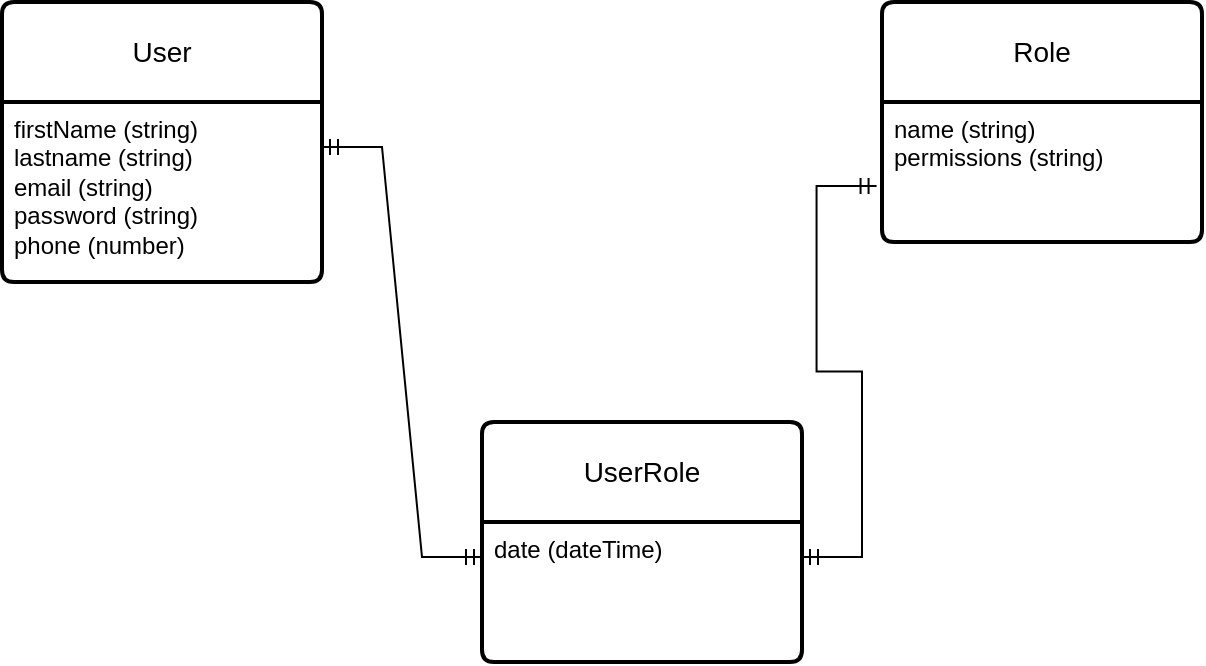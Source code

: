 <mxfile version="22.1.0" type="device">
  <diagram name="Page-1" id="11e8WFTpu3RErJPJoLgi">
    <mxGraphModel dx="954" dy="630" grid="1" gridSize="10" guides="1" tooltips="1" connect="1" arrows="1" fold="1" page="1" pageScale="1" pageWidth="850" pageHeight="1100" math="0" shadow="0">
      <root>
        <mxCell id="0" />
        <mxCell id="1" parent="0" />
        <mxCell id="lcPp649KMygon1hs5kc5-1" value="User" style="swimlane;childLayout=stackLayout;horizontal=1;startSize=50;horizontalStack=0;rounded=1;fontSize=14;fontStyle=0;strokeWidth=2;resizeParent=0;resizeLast=1;shadow=0;dashed=0;align=center;arcSize=4;whiteSpace=wrap;html=1;" parent="1" vertex="1">
          <mxGeometry x="60" y="50" width="160" height="140" as="geometry" />
        </mxCell>
        <mxCell id="lcPp649KMygon1hs5kc5-2" value="firstName (string)&lt;br&gt;lastname (string)&lt;br&gt;email (string)&lt;br&gt;password (string)&lt;br&gt;phone (number)" style="align=left;strokeColor=none;fillColor=none;spacingLeft=4;fontSize=12;verticalAlign=top;resizable=0;rotatable=0;part=1;html=1;" parent="lcPp649KMygon1hs5kc5-1" vertex="1">
          <mxGeometry y="50" width="160" height="90" as="geometry" />
        </mxCell>
        <mxCell id="lcPp649KMygon1hs5kc5-3" value="Role" style="swimlane;childLayout=stackLayout;horizontal=1;startSize=50;horizontalStack=0;rounded=1;fontSize=14;fontStyle=0;strokeWidth=2;resizeParent=0;resizeLast=1;shadow=0;dashed=0;align=center;arcSize=4;whiteSpace=wrap;html=1;" parent="1" vertex="1">
          <mxGeometry x="500" y="50" width="160" height="120" as="geometry" />
        </mxCell>
        <mxCell id="lcPp649KMygon1hs5kc5-4" value="name (string)&lt;br&gt;permissions (string)" style="align=left;strokeColor=none;fillColor=none;spacingLeft=4;fontSize=12;verticalAlign=top;resizable=0;rotatable=0;part=1;html=1;" parent="lcPp649KMygon1hs5kc5-3" vertex="1">
          <mxGeometry y="50" width="160" height="70" as="geometry" />
        </mxCell>
        <mxCell id="lcPp649KMygon1hs5kc5-9" value="" style="edgeStyle=entityRelationEdgeStyle;fontSize=12;html=1;endArrow=ERmandOne;startArrow=ERmandOne;rounded=0;entryX=0;entryY=0.25;entryDx=0;entryDy=0;exitX=1;exitY=0.25;exitDx=0;exitDy=0;" parent="1" source="lcPp649KMygon1hs5kc5-2" edge="1" target="ozxtYctKTmEtn9bT_DOU-4">
          <mxGeometry width="100" height="100" relative="1" as="geometry">
            <mxPoint x="460" y="270" as="sourcePoint" />
            <mxPoint x="500" y="130" as="targetPoint" />
          </mxGeometry>
        </mxCell>
        <mxCell id="ozxtYctKTmEtn9bT_DOU-3" value="UserRole" style="swimlane;childLayout=stackLayout;horizontal=1;startSize=50;horizontalStack=0;rounded=1;fontSize=14;fontStyle=0;strokeWidth=2;resizeParent=0;resizeLast=1;shadow=0;dashed=0;align=center;arcSize=4;whiteSpace=wrap;html=1;" vertex="1" parent="1">
          <mxGeometry x="300" y="260" width="160" height="120" as="geometry" />
        </mxCell>
        <mxCell id="ozxtYctKTmEtn9bT_DOU-4" value="date (dateTime)" style="align=left;strokeColor=none;fillColor=none;spacingLeft=4;fontSize=12;verticalAlign=top;resizable=0;rotatable=0;part=1;html=1;" vertex="1" parent="ozxtYctKTmEtn9bT_DOU-3">
          <mxGeometry y="50" width="160" height="70" as="geometry" />
        </mxCell>
        <mxCell id="ozxtYctKTmEtn9bT_DOU-5" value="" style="edgeStyle=entityRelationEdgeStyle;fontSize=12;html=1;endArrow=ERmandOne;startArrow=ERmandOne;rounded=0;entryX=1;entryY=0.25;entryDx=0;entryDy=0;exitX=-0.017;exitY=0.6;exitDx=0;exitDy=0;exitPerimeter=0;" edge="1" parent="1" source="lcPp649KMygon1hs5kc5-4" target="ozxtYctKTmEtn9bT_DOU-4">
          <mxGeometry width="100" height="100" relative="1" as="geometry">
            <mxPoint x="290" y="80" as="sourcePoint" />
            <mxPoint x="370" y="267" as="targetPoint" />
            <Array as="points">
              <mxPoint x="390" y="250" />
            </Array>
          </mxGeometry>
        </mxCell>
      </root>
    </mxGraphModel>
  </diagram>
</mxfile>
